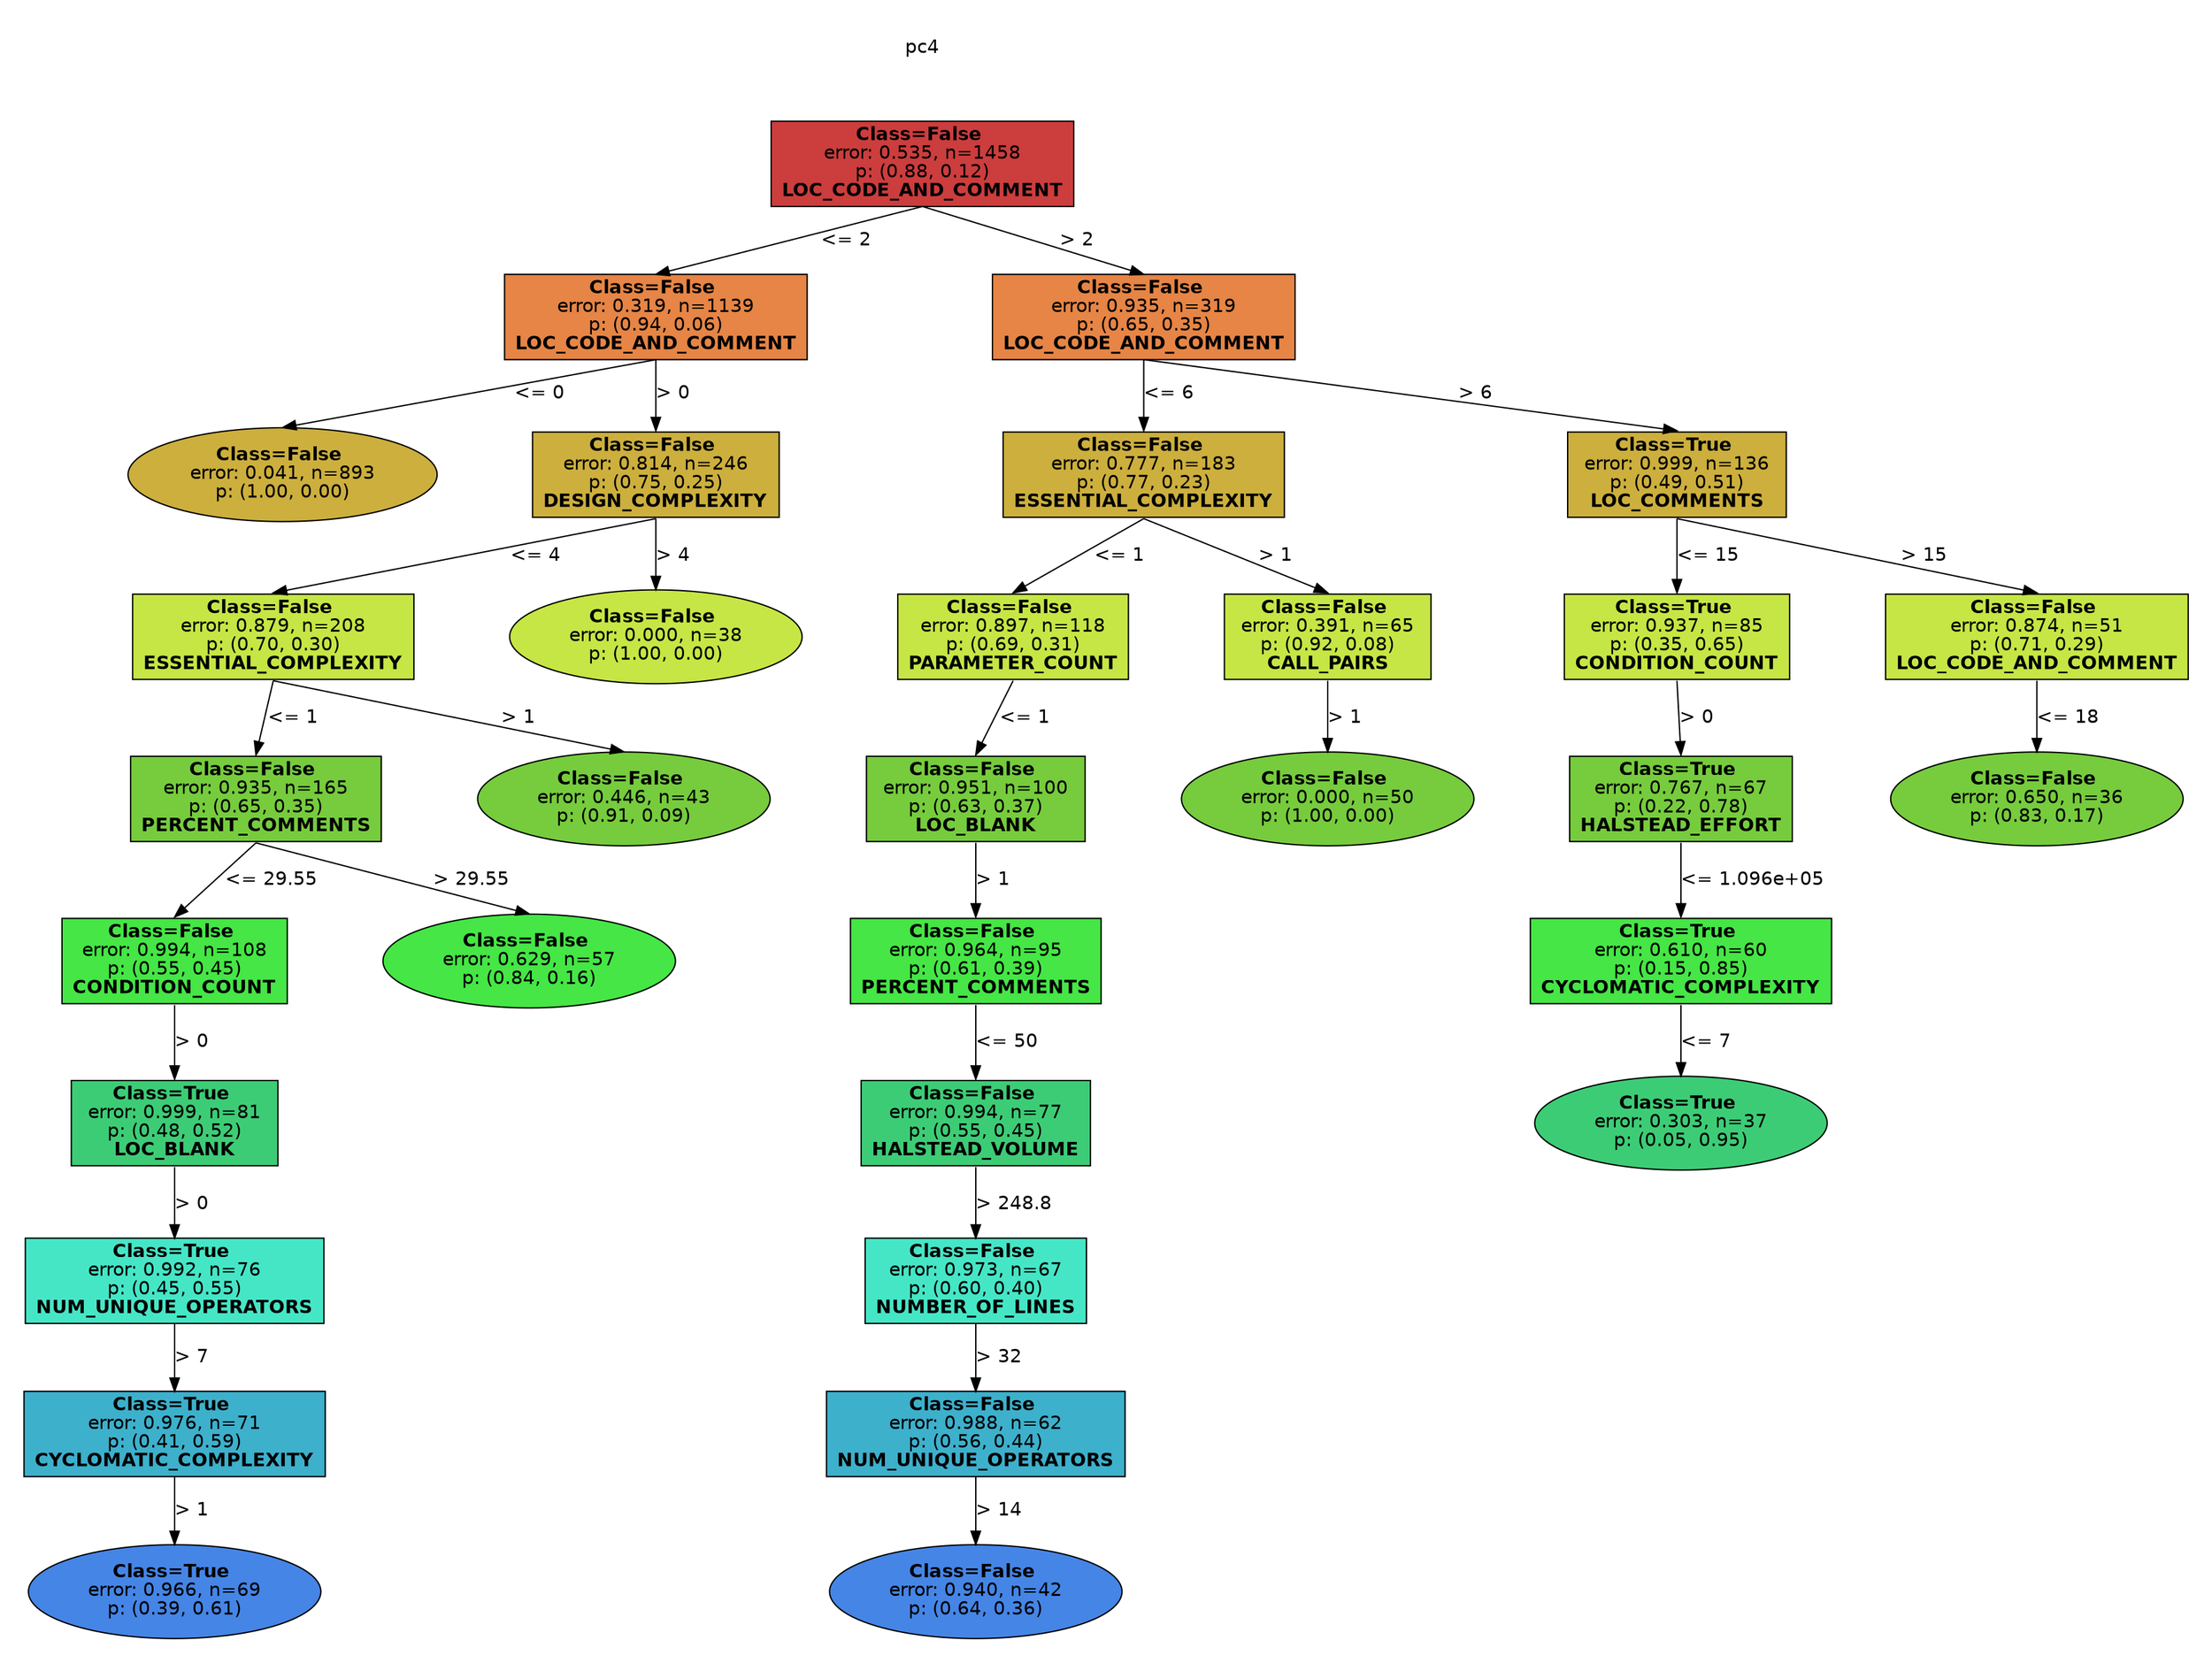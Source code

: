 digraph Tree {
splines=false;
graph [pad=".25", ranksep="0.5", nodesep="1"];
node [shape=rect, style="filled", color="black", fontname="helvetica",fillcolor="white"] ;
edge [fontname="helvetica"] ;
0 [label="pc4", shape=plaintext];
0:s -> 1:n [style=invis];   
1 [label=<<b> Class=False </b> <br/> error: 0.535, n=1458 <br/> p: (0.88, 0.12) <br/><b>LOC_CODE_AND_COMMENT</b>>, fillcolor="0.000 0.7 0.800", shape="rect"];
2 [label=<<b> Class=False </b> <br/> error: 0.319, n=1139 <br/> p: (0.94, 0.06) <br/><b>LOC_CODE_AND_COMMENT</b>>, fillcolor="0.067 0.7 0.900", shape="rect"];
1:s -> 2:n [label="<= 2"] ;
3 [label=<<b> Class=False </b> <br/> error: 0.041, n=893 <br/> p: (1.00, 0.00) >, fillcolor="0.133 0.7 0.800", shape="oval"];
2:s -> 3:n [label="<= 0"] ;
4 [label=<<b> Class=False </b> <br/> error: 0.814, n=246 <br/> p: (0.75, 0.25) <br/><b>DESIGN_COMPLEXITY</b>>, fillcolor="0.133 0.7 0.800", shape="rect"];
2:s -> 4:n [label="> 0"] ;
5 [label=<<b> Class=False </b> <br/> error: 0.879, n=208 <br/> p: (0.70, 0.30) <br/><b>ESSENTIAL_COMPLEXITY</b>>, fillcolor="0.200 0.7 0.900", shape="rect"];
4:s -> 5:n [label="<= 4"] ;
6 [label=<<b> Class=False </b> <br/> error: 0.935, n=165 <br/> p: (0.65, 0.35) <br/><b>PERCENT_COMMENTS</b>>, fillcolor="0.267 0.7 0.800", shape="rect"];
5:s -> 6:n [label="<= 1"] ;
7 [label=<<b> Class=False </b> <br/> error: 0.994, n=108 <br/> p: (0.55, 0.45) <br/><b>CONDITION_COUNT</b>>, fillcolor="0.333 0.7 0.900", shape="rect"];
6:s -> 7:n [label="<= 29.55"] ;
8 [label=<<b> Class=True </b> <br/> error: 0.999, n=81 <br/> p: (0.48, 0.52) <br/><b>LOC_BLANK</b>>, fillcolor="0.400 0.7 0.800", shape="rect"];
7:s -> 8:n [label="> 0"] ;
9 [label=<<b> Class=True </b> <br/> error: 0.992, n=76 <br/> p: (0.45, 0.55) <br/><b>NUM_UNIQUE_OPERATORS</b>>, fillcolor="0.467 0.7 0.900", shape="rect"];
8:s -> 9:n [label="> 0"] ;
10 [label=<<b> Class=True </b> <br/> error: 0.976, n=71 <br/> p: (0.41, 0.59) <br/><b>CYCLOMATIC_COMPLEXITY</b>>, fillcolor="0.533 0.7 0.800", shape="rect"];
9:s -> 10:n [label="> 7"] ;
11 [label=<<b> Class=True </b> <br/> error: 0.966, n=69 <br/> p: (0.39, 0.61) >, fillcolor="0.600 0.7 0.900", shape="oval"];
10:s -> 11:n [label="> 1"] ;
12 [label=<<b> Class=False </b> <br/> error: 0.629, n=57 <br/> p: (0.84, 0.16) >, fillcolor="0.333 0.7 0.900", shape="oval"];
6:s -> 12:n [label="> 29.55"] ;
13 [label=<<b> Class=False </b> <br/> error: 0.446, n=43 <br/> p: (0.91, 0.09) >, fillcolor="0.267 0.7 0.800", shape="oval"];
5:s -> 13:n [label="> 1"] ;
14 [label=<<b> Class=False </b> <br/> error: 0.000, n=38 <br/> p: (1.00, 0.00) >, fillcolor="0.200 0.7 0.900", shape="oval"];
4:s -> 14:n [label="> 4"] ;
15 [label=<<b> Class=False </b> <br/> error: 0.935, n=319 <br/> p: (0.65, 0.35) <br/><b>LOC_CODE_AND_COMMENT</b>>, fillcolor="0.067 0.7 0.900", shape="rect"];
1:s -> 15:n [label="> 2"] ;
16 [label=<<b> Class=False </b> <br/> error: 0.777, n=183 <br/> p: (0.77, 0.23) <br/><b>ESSENTIAL_COMPLEXITY</b>>, fillcolor="0.133 0.7 0.800", shape="rect"];
15:s -> 16:n [label="<= 6"] ;
17 [label=<<b> Class=False </b> <br/> error: 0.897, n=118 <br/> p: (0.69, 0.31) <br/><b>PARAMETER_COUNT</b>>, fillcolor="0.200 0.7 0.900", shape="rect"];
16:s -> 17:n [label="<= 1"] ;
18 [label=<<b> Class=False </b> <br/> error: 0.951, n=100 <br/> p: (0.63, 0.37) <br/><b>LOC_BLANK</b>>, fillcolor="0.267 0.7 0.800", shape="rect"];
17:s -> 18:n [label="<= 1"] ;
19 [label=<<b> Class=False </b> <br/> error: 0.964, n=95 <br/> p: (0.61, 0.39) <br/><b>PERCENT_COMMENTS</b>>, fillcolor="0.333 0.7 0.900", shape="rect"];
18:s -> 19:n [label="> 1"] ;
20 [label=<<b> Class=False </b> <br/> error: 0.994, n=77 <br/> p: (0.55, 0.45) <br/><b>HALSTEAD_VOLUME</b>>, fillcolor="0.400 0.7 0.800", shape="rect"];
19:s -> 20:n [label="<= 50"] ;
21 [label=<<b> Class=False </b> <br/> error: 0.973, n=67 <br/> p: (0.60, 0.40) <br/><b>NUMBER_OF_LINES</b>>, fillcolor="0.467 0.7 0.900", shape="rect"];
20:s -> 21:n [label="> 248.8"] ;
22 [label=<<b> Class=False </b> <br/> error: 0.988, n=62 <br/> p: (0.56, 0.44) <br/><b>NUM_UNIQUE_OPERATORS</b>>, fillcolor="0.533 0.7 0.800", shape="rect"];
21:s -> 22:n [label="> 32"] ;
23 [label=<<b> Class=False </b> <br/> error: 0.940, n=42 <br/> p: (0.64, 0.36) >, fillcolor="0.600 0.7 0.900", shape="oval"];
22:s -> 23:n [label="> 14"] ;
24 [label=<<b> Class=False </b> <br/> error: 0.391, n=65 <br/> p: (0.92, 0.08) <br/><b>CALL_PAIRS</b>>, fillcolor="0.200 0.7 0.900", shape="rect"];
16:s -> 24:n [label="> 1"] ;
25 [label=<<b> Class=False </b> <br/> error: 0.000, n=50 <br/> p: (1.00, 0.00) >, fillcolor="0.267 0.7 0.800", shape="oval"];
24:s -> 25:n [label="> 1"] ;
26 [label=<<b> Class=True </b> <br/> error: 0.999, n=136 <br/> p: (0.49, 0.51) <br/><b>LOC_COMMENTS</b>>, fillcolor="0.133 0.7 0.800", shape="rect"];
15:s -> 26:n [label="> 6"] ;
27 [label=<<b> Class=True </b> <br/> error: 0.937, n=85 <br/> p: (0.35, 0.65) <br/><b>CONDITION_COUNT</b>>, fillcolor="0.200 0.7 0.900", shape="rect"];
26:s -> 27:n [label="<= 15"] ;
28 [label=<<b> Class=True </b> <br/> error: 0.767, n=67 <br/> p: (0.22, 0.78) <br/><b>HALSTEAD_EFFORT</b>>, fillcolor="0.267 0.7 0.800", shape="rect"];
27:s -> 28:n [label="> 0"] ;
29 [label=<<b> Class=True </b> <br/> error: 0.610, n=60 <br/> p: (0.15, 0.85) <br/><b>CYCLOMATIC_COMPLEXITY</b>>, fillcolor="0.333 0.7 0.900", shape="rect"];
28:s -> 29:n [label="<= 1.096e+05"] ;
30 [label=<<b> Class=True </b> <br/> error: 0.303, n=37 <br/> p: (0.05, 0.95) >, fillcolor="0.400 0.7 0.800", shape="oval"];
29:s -> 30:n [label="<= 7"] ;
31 [label=<<b> Class=False </b> <br/> error: 0.874, n=51 <br/> p: (0.71, 0.29) <br/><b>LOC_CODE_AND_COMMENT</b>>, fillcolor="0.200 0.7 0.900", shape="rect"];
26:s -> 31:n [label="> 15"] ;
32 [label=<<b> Class=False </b> <br/> error: 0.650, n=36 <br/> p: (0.83, 0.17) >, fillcolor="0.267 0.7 0.800", shape="oval"];
31:s -> 32:n [label="<= 18"] ;

}
